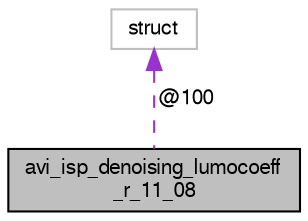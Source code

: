 digraph "avi_isp_denoising_lumocoeff_r_11_08"
{
  edge [fontname="FreeSans",fontsize="10",labelfontname="FreeSans",labelfontsize="10"];
  node [fontname="FreeSans",fontsize="10",shape=record];
  Node1 [label="avi_isp_denoising_lumocoeff\l_r_11_08",height=0.2,width=0.4,color="black", fillcolor="grey75", style="filled", fontcolor="black"];
  Node2 -> Node1 [dir="back",color="darkorchid3",fontsize="10",style="dashed",label=" @100" ,fontname="FreeSans"];
  Node2 [label="struct",height=0.2,width=0.4,color="grey75", fillcolor="white", style="filled"];
}
